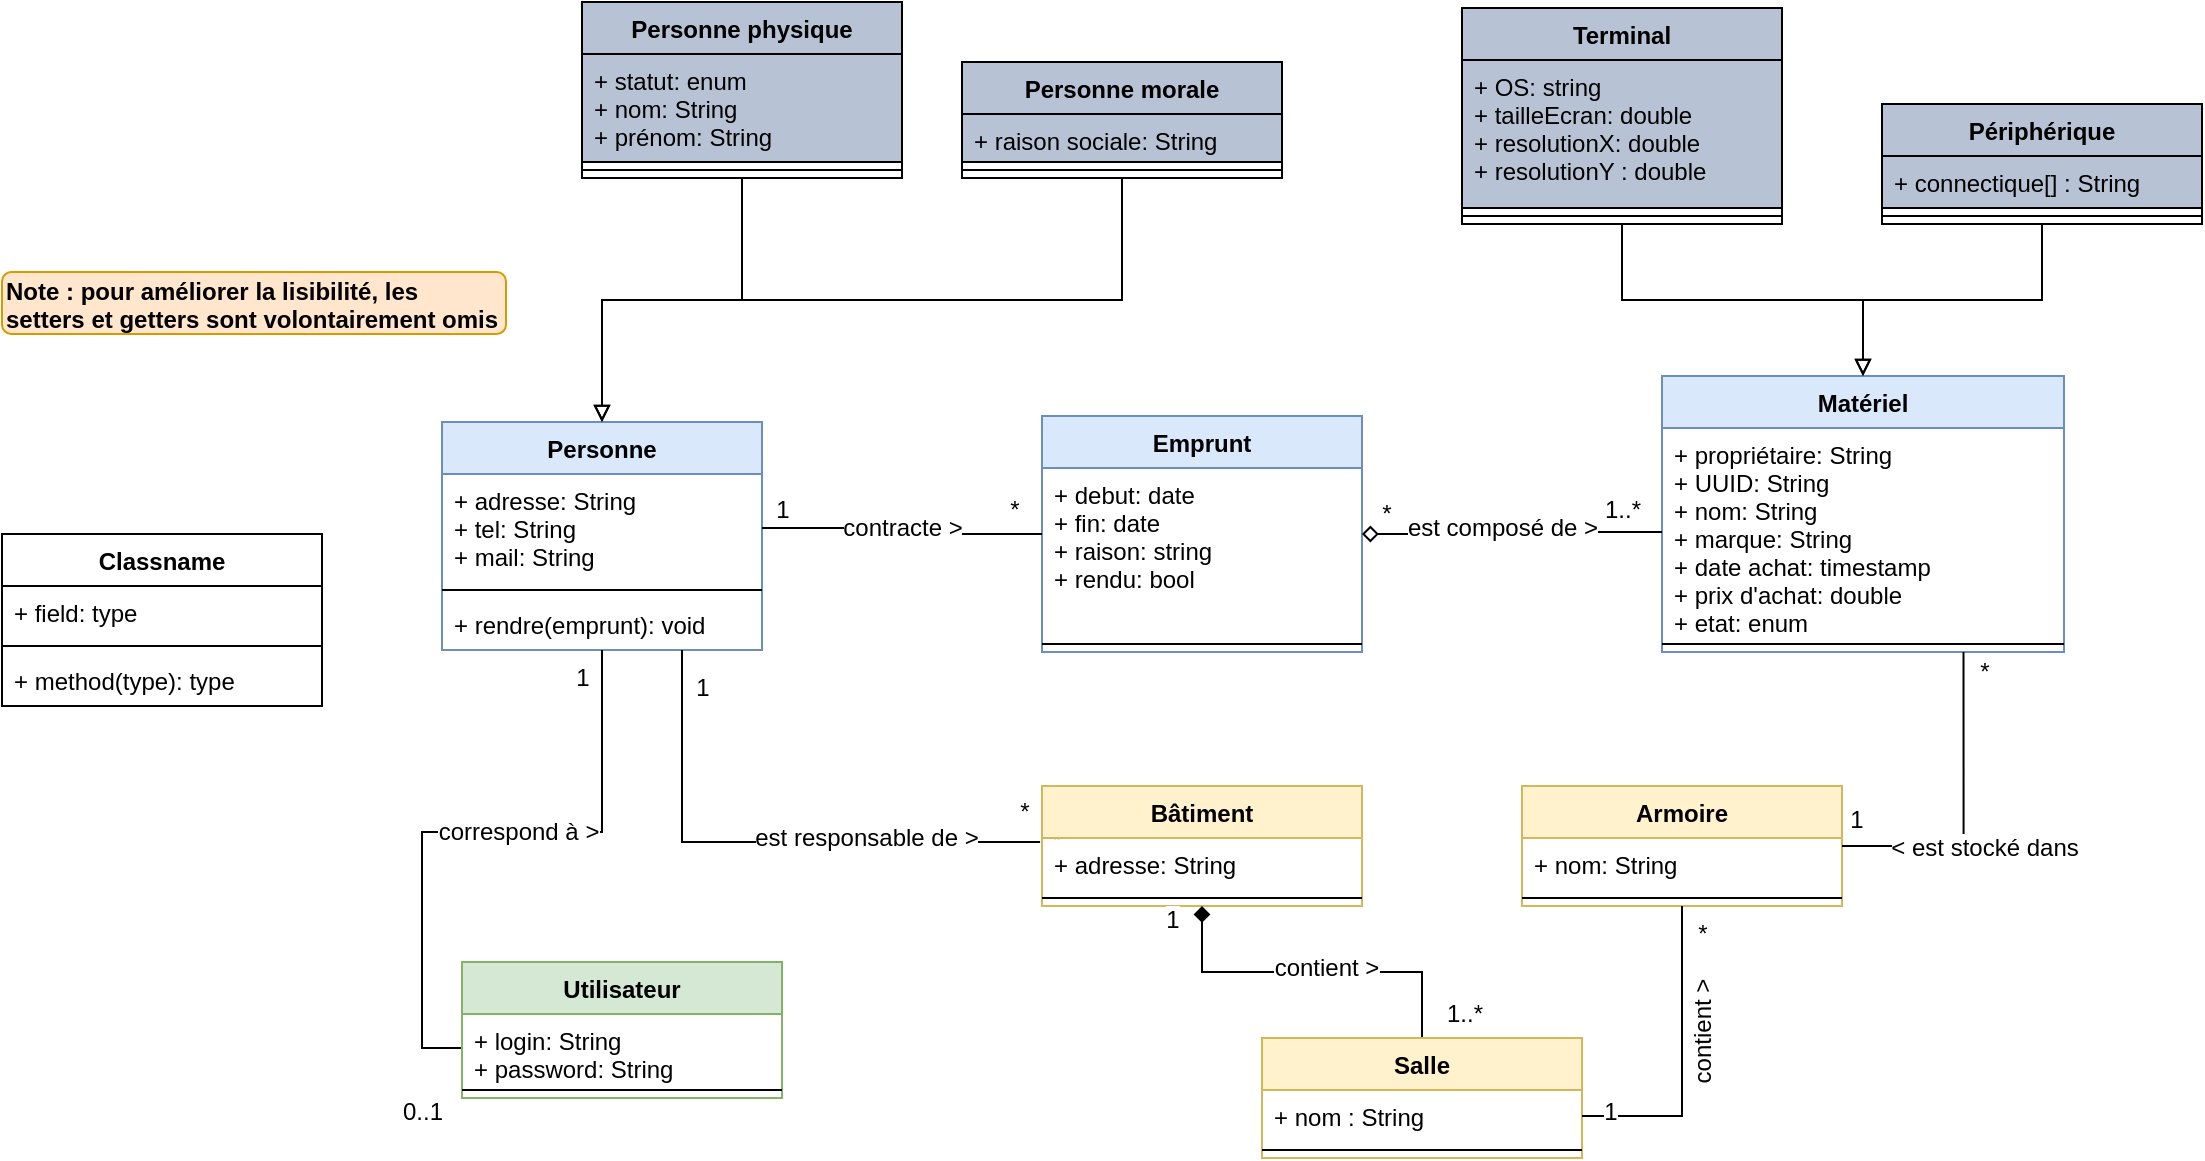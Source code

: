 <mxfile version="10.6.7" type="device"><diagram id="x0E053FqQHSAhw6lzIFT" name="Page-1"><mxGraphModel dx="1017" dy="573" grid="1" gridSize="10" guides="1" tooltips="1" connect="1" arrows="1" fold="1" page="1" pageScale="1" pageWidth="1169" pageHeight="1654" math="0" shadow="0"><root><mxCell id="0"/><mxCell id="1" parent="0"/><mxCell id="Ctonhg0hHAECcXfUXRFm-1" value="Matériel" style="swimlane;fontStyle=1;align=center;verticalAlign=top;childLayout=stackLayout;horizontal=1;startSize=26;horizontalStack=0;resizeParent=1;resizeParentMax=0;resizeLast=0;collapsible=1;marginBottom=0;fillColor=#dae8fc;strokeColor=#6c8ebf;" parent="1" vertex="1"><mxGeometry x="860" y="372" width="201" height="138" as="geometry"/></mxCell><mxCell id="Ctonhg0hHAECcXfUXRFm-2" value="+ propriétaire: String&#10;+ UUID: String&#10;+ nom: String&#10;+ marque: String&#10;+ date achat: timestamp&#10;+ prix d'achat: double&#10;+ etat: enum&#10;" style="text;strokeColor=none;fillColor=none;align=left;verticalAlign=top;spacingLeft=4;spacingRight=4;overflow=hidden;rotatable=0;points=[[0,0.5],[1,0.5]];portConstraint=eastwest;" parent="Ctonhg0hHAECcXfUXRFm-1" vertex="1"><mxGeometry y="26" width="201" height="104" as="geometry"/></mxCell><mxCell id="Ctonhg0hHAECcXfUXRFm-3" value="" style="line;strokeWidth=1;fillColor=none;align=left;verticalAlign=middle;spacingTop=-1;spacingLeft=3;spacingRight=3;rotatable=0;labelPosition=right;points=[];portConstraint=eastwest;" parent="Ctonhg0hHAECcXfUXRFm-1" vertex="1"><mxGeometry y="130" width="201" height="8" as="geometry"/></mxCell><mxCell id="Ctonhg0hHAECcXfUXRFm-5" value="Personne&#10;" style="swimlane;fontStyle=1;align=center;verticalAlign=top;childLayout=stackLayout;horizontal=1;startSize=26;horizontalStack=0;resizeParent=1;resizeParentMax=0;resizeLast=0;collapsible=1;marginBottom=0;fillColor=#dae8fc;strokeColor=#6c8ebf;" parent="1" vertex="1"><mxGeometry x="250" y="395" width="160" height="114" as="geometry"/></mxCell><mxCell id="Ctonhg0hHAECcXfUXRFm-6" value="+ adresse: String&#10;+ tel: String&#10;+ mail: String&#10;" style="text;strokeColor=none;fillColor=none;align=left;verticalAlign=top;spacingLeft=4;spacingRight=4;overflow=hidden;rotatable=0;points=[[0,0.5],[1,0.5]];portConstraint=eastwest;" parent="Ctonhg0hHAECcXfUXRFm-5" vertex="1"><mxGeometry y="26" width="160" height="54" as="geometry"/></mxCell><mxCell id="Ctonhg0hHAECcXfUXRFm-7" value="" style="line;strokeWidth=1;fillColor=none;align=left;verticalAlign=middle;spacingTop=-1;spacingLeft=3;spacingRight=3;rotatable=0;labelPosition=right;points=[];portConstraint=eastwest;" parent="Ctonhg0hHAECcXfUXRFm-5" vertex="1"><mxGeometry y="80" width="160" height="8" as="geometry"/></mxCell><mxCell id="-evaYdAU6xrE1QB1lrmn-7" value="+ rendre(emprunt): void" style="text;strokeColor=none;fillColor=none;align=left;verticalAlign=top;spacingLeft=4;spacingRight=4;overflow=hidden;rotatable=0;points=[[0,0.5],[1,0.5]];portConstraint=eastwest;" vertex="1" parent="Ctonhg0hHAECcXfUXRFm-5"><mxGeometry y="88" width="160" height="26" as="geometry"/></mxCell><mxCell id="3jseCSy2oXOSYUhL9UMa-1" style="edgeStyle=orthogonalEdgeStyle;rounded=0;orthogonalLoop=1;jettySize=auto;html=1;endArrow=block;endFill=0;exitX=0.5;exitY=1;exitDx=0;exitDy=0;" parent="1" source="Ctonhg0hHAECcXfUXRFm-13" target="Ctonhg0hHAECcXfUXRFm-5" edge="1"><mxGeometry relative="1" as="geometry"><mxPoint x="398.833" y="300.833" as="sourcePoint"/></mxGeometry></mxCell><mxCell id="Ctonhg0hHAECcXfUXRFm-9" value="Personne physique" style="swimlane;fontStyle=1;align=center;verticalAlign=top;childLayout=stackLayout;horizontal=1;startSize=26;horizontalStack=0;resizeParent=1;resizeParentMax=0;resizeLast=0;collapsible=1;marginBottom=0;fillColor=#B7C3D4;strokeColor=#000000;" parent="1" vertex="1"><mxGeometry x="320" y="185" width="160" height="88" as="geometry"/></mxCell><mxCell id="Ctonhg0hHAECcXfUXRFm-10" value="+ statut: enum&#10;+ nom: String&#10;+ prénom: String&#10;" style="text;strokeColor=#000000;fillColor=#B7C3D4;align=left;verticalAlign=top;spacingLeft=4;spacingRight=4;overflow=hidden;rotatable=0;points=[[0,0.5],[1,0.5]];portConstraint=eastwest;" parent="Ctonhg0hHAECcXfUXRFm-9" vertex="1"><mxGeometry y="26" width="160" height="54" as="geometry"/></mxCell><mxCell id="Ctonhg0hHAECcXfUXRFm-11" value="" style="line;strokeWidth=1;fillColor=#B7C3D4;align=left;verticalAlign=middle;spacingTop=-1;spacingLeft=3;spacingRight=3;rotatable=0;labelPosition=right;points=[];portConstraint=eastwest;strokeColor=#000000;" parent="Ctonhg0hHAECcXfUXRFm-9" vertex="1"><mxGeometry y="80" width="160" height="8" as="geometry"/></mxCell><mxCell id="3jseCSy2oXOSYUhL9UMa-2" style="edgeStyle=orthogonalEdgeStyle;rounded=0;orthogonalLoop=1;jettySize=auto;html=1;exitX=0.5;exitY=1;exitDx=0;exitDy=0;endArrow=block;endFill=0;" parent="1" source="Ctonhg0hHAECcXfUXRFm-9" target="Ctonhg0hHAECcXfUXRFm-5" edge="1"><mxGeometry relative="1" as="geometry"><mxPoint x="589.667" y="299.167" as="sourcePoint"/></mxGeometry></mxCell><mxCell id="Ctonhg0hHAECcXfUXRFm-13" value="Personne morale&#10;" style="swimlane;fontStyle=1;align=center;verticalAlign=top;childLayout=stackLayout;horizontal=1;startSize=26;horizontalStack=0;resizeParent=1;resizeParentMax=0;resizeLast=0;collapsible=1;marginBottom=0;fillColor=#B7C3D4;strokeColor=#000000;" parent="1" vertex="1"><mxGeometry x="510" y="215" width="160" height="58" as="geometry"/></mxCell><mxCell id="Ctonhg0hHAECcXfUXRFm-14" value="+ raison sociale: String" style="text;strokeColor=#000000;fillColor=#B7C3D4;align=left;verticalAlign=top;spacingLeft=4;spacingRight=4;overflow=hidden;rotatable=0;points=[[0,0.5],[1,0.5]];portConstraint=eastwest;" parent="Ctonhg0hHAECcXfUXRFm-13" vertex="1"><mxGeometry y="26" width="160" height="24" as="geometry"/></mxCell><mxCell id="Ctonhg0hHAECcXfUXRFm-15" value="" style="line;strokeWidth=1;fillColor=#B7C3D4;align=left;verticalAlign=middle;spacingTop=-1;spacingLeft=3;spacingRight=3;rotatable=0;labelPosition=right;points=[];portConstraint=eastwest;strokeColor=#000000;" parent="Ctonhg0hHAECcXfUXRFm-13" vertex="1"><mxGeometry y="50" width="160" height="8" as="geometry"/></mxCell><mxCell id="YCLUlzrgg8QNP4A_F_3D-4" style="edgeStyle=orthogonalEdgeStyle;rounded=0;orthogonalLoop=1;jettySize=auto;html=1;exitX=0.5;exitY=1;exitDx=0;exitDy=0;entryX=0.5;entryY=0;entryDx=0;entryDy=0;endArrow=block;endFill=0;" parent="1" source="Ctonhg0hHAECcXfUXRFm-21" target="Ctonhg0hHAECcXfUXRFm-1" edge="1"><mxGeometry relative="1" as="geometry"/></mxCell><mxCell id="Ctonhg0hHAECcXfUXRFm-21" value="Périphérique&#10;" style="swimlane;fontStyle=1;align=center;verticalAlign=top;childLayout=stackLayout;horizontal=1;startSize=26;horizontalStack=0;resizeParent=1;resizeParentMax=0;resizeLast=0;collapsible=1;marginBottom=0;fillColor=#B7C3D4;strokeColor=#000000;" parent="1" vertex="1"><mxGeometry x="970" y="236" width="160" height="60" as="geometry"/></mxCell><mxCell id="Ctonhg0hHAECcXfUXRFm-22" value="+ connectique[] : String" style="text;strokeColor=#000000;fillColor=#B7C3D4;align=left;verticalAlign=top;spacingLeft=4;spacingRight=4;overflow=hidden;rotatable=0;points=[[0,0.5],[1,0.5]];portConstraint=eastwest;" parent="Ctonhg0hHAECcXfUXRFm-21" vertex="1"><mxGeometry y="26" width="160" height="26" as="geometry"/></mxCell><mxCell id="Ctonhg0hHAECcXfUXRFm-23" value="" style="line;strokeWidth=1;fillColor=#B7C3D4;align=left;verticalAlign=middle;spacingTop=-1;spacingLeft=3;spacingRight=3;rotatable=0;labelPosition=right;points=[];portConstraint=eastwest;strokeColor=#000000;" parent="Ctonhg0hHAECcXfUXRFm-21" vertex="1"><mxGeometry y="52" width="160" height="8" as="geometry"/></mxCell><mxCell id="3jseCSy2oXOSYUhL9UMa-15" style="edgeStyle=orthogonalEdgeStyle;rounded=0;orthogonalLoop=1;jettySize=auto;html=1;exitX=-0.006;exitY=0.077;exitDx=0;exitDy=0;entryX=0.75;entryY=1;entryDx=0;entryDy=0;endArrow=none;endFill=0;exitPerimeter=0;" parent="1" source="Ctonhg0hHAECcXfUXRFm-26" target="Ctonhg0hHAECcXfUXRFm-5" edge="1"><mxGeometry relative="1" as="geometry"/></mxCell><mxCell id="3jseCSy2oXOSYUhL9UMa-31" value="*" style="text;html=1;resizable=0;points=[];align=center;verticalAlign=middle;labelBackgroundColor=#ffffff;" parent="3jseCSy2oXOSYUhL9UMa-15" vertex="1" connectable="0"><mxGeometry x="-0.9" y="12" relative="1" as="geometry"><mxPoint x="22" y="-13" as="offset"/></mxGeometry></mxCell><mxCell id="3jseCSy2oXOSYUhL9UMa-32" value="1" style="text;html=1;resizable=0;points=[];align=center;verticalAlign=middle;labelBackgroundColor=#ffffff;" parent="3jseCSy2oXOSYUhL9UMa-15" vertex="1" connectable="0"><mxGeometry x="0.979" y="-2" relative="1" as="geometry"><mxPoint x="8" y="16" as="offset"/></mxGeometry></mxCell><mxCell id="YCLUlzrgg8QNP4A_F_3D-5" value="est responsable de &amp;gt;" style="text;html=1;resizable=0;points=[];align=center;verticalAlign=middle;labelBackgroundColor=#ffffff;" parent="3jseCSy2oXOSYUhL9UMa-15" vertex="1" connectable="0"><mxGeometry x="-0.11" y="-2" relative="1" as="geometry"><mxPoint x="35" as="offset"/></mxGeometry></mxCell><mxCell id="YCLUlzrgg8QNP4A_F_3D-7" value="*" style="text;html=1;resizable=0;points=[];align=center;verticalAlign=middle;labelBackgroundColor=#ffffff;" parent="3jseCSy2oXOSYUhL9UMa-15" vertex="1" connectable="0"><mxGeometry x="-0.934" y="2" relative="1" as="geometry"><mxPoint x="1" y="-17" as="offset"/></mxGeometry></mxCell><mxCell id="Ctonhg0hHAECcXfUXRFm-25" value="Bâtiment&#10;" style="swimlane;fontStyle=1;align=center;verticalAlign=top;childLayout=stackLayout;horizontal=1;startSize=26;horizontalStack=0;resizeParent=1;resizeParentMax=0;resizeLast=0;collapsible=1;marginBottom=0;fillColor=#fff2cc;strokeColor=#d6b656;" parent="1" vertex="1"><mxGeometry x="550" y="577" width="160" height="60" as="geometry"/></mxCell><mxCell id="Ctonhg0hHAECcXfUXRFm-26" value="+ adresse: String&#10;" style="text;strokeColor=none;fillColor=none;align=left;verticalAlign=top;spacingLeft=4;spacingRight=4;overflow=hidden;rotatable=0;points=[[0,0.5],[1,0.5]];portConstraint=eastwest;" parent="Ctonhg0hHAECcXfUXRFm-25" vertex="1"><mxGeometry y="26" width="160" height="26" as="geometry"/></mxCell><mxCell id="Ctonhg0hHAECcXfUXRFm-27" value="" style="line;strokeWidth=1;fillColor=none;align=left;verticalAlign=middle;spacingTop=-1;spacingLeft=3;spacingRight=3;rotatable=0;labelPosition=right;points=[];portConstraint=eastwest;" parent="Ctonhg0hHAECcXfUXRFm-25" vertex="1"><mxGeometry y="52" width="160" height="8" as="geometry"/></mxCell><mxCell id="3jseCSy2oXOSYUhL9UMa-11" style="edgeStyle=orthogonalEdgeStyle;rounded=0;orthogonalLoop=1;jettySize=auto;html=1;exitX=0.5;exitY=0;exitDx=0;exitDy=0;endArrow=diamond;endFill=1;startArrow=none;startFill=0;" parent="1" source="Ctonhg0hHAECcXfUXRFm-29" target="Ctonhg0hHAECcXfUXRFm-25" edge="1"><mxGeometry relative="1" as="geometry"/></mxCell><mxCell id="3jseCSy2oXOSYUhL9UMa-23" value="1..*" style="text;html=1;resizable=0;points=[];align=center;verticalAlign=middle;labelBackgroundColor=#ffffff;" parent="3jseCSy2oXOSYUhL9UMa-11" vertex="1" connectable="0"><mxGeometry x="-0.805" y="1" relative="1" as="geometry"><mxPoint x="21.5" y="5" as="offset"/></mxGeometry></mxCell><mxCell id="3jseCSy2oXOSYUhL9UMa-24" value="1" style="text;html=1;resizable=0;points=[];align=center;verticalAlign=middle;labelBackgroundColor=#ffffff;" parent="3jseCSy2oXOSYUhL9UMa-11" vertex="1" connectable="0"><mxGeometry x="0.756" y="2" relative="1" as="geometry"><mxPoint x="-13" y="-14.5" as="offset"/></mxGeometry></mxCell><mxCell id="3jseCSy2oXOSYUhL9UMa-35" value="contient &amp;gt;" style="text;html=1;resizable=0;points=[];align=center;verticalAlign=middle;labelBackgroundColor=#ffffff;" parent="3jseCSy2oXOSYUhL9UMa-11" vertex="1" connectable="0"><mxGeometry x="-0.072" y="-1" relative="1" as="geometry"><mxPoint y="-1" as="offset"/></mxGeometry></mxCell><mxCell id="Ctonhg0hHAECcXfUXRFm-29" value="Salle&#10;" style="swimlane;fontStyle=1;align=center;verticalAlign=top;childLayout=stackLayout;horizontal=1;startSize=26;horizontalStack=0;resizeParent=1;resizeParentMax=0;resizeLast=0;collapsible=1;marginBottom=0;fillColor=#fff2cc;strokeColor=#d6b656;" parent="1" vertex="1"><mxGeometry x="660" y="703" width="160" height="60" as="geometry"/></mxCell><mxCell id="Ctonhg0hHAECcXfUXRFm-30" value="+ nom : String" style="text;strokeColor=none;fillColor=none;align=left;verticalAlign=top;spacingLeft=4;spacingRight=4;overflow=hidden;rotatable=0;points=[[0,0.5],[1,0.5]];portConstraint=eastwest;" parent="Ctonhg0hHAECcXfUXRFm-29" vertex="1"><mxGeometry y="26" width="160" height="26" as="geometry"/></mxCell><mxCell id="Ctonhg0hHAECcXfUXRFm-31" value="" style="line;strokeWidth=1;fillColor=none;align=left;verticalAlign=middle;spacingTop=-1;spacingLeft=3;spacingRight=3;rotatable=0;labelPosition=right;points=[];portConstraint=eastwest;" parent="Ctonhg0hHAECcXfUXRFm-29" vertex="1"><mxGeometry y="52" width="160" height="8" as="geometry"/></mxCell><mxCell id="Ctonhg0hHAECcXfUXRFm-33" value="Armoire" style="swimlane;fontStyle=1;align=center;verticalAlign=top;childLayout=stackLayout;horizontal=1;startSize=26;horizontalStack=0;resizeParent=1;resizeParentMax=0;resizeLast=0;collapsible=1;marginBottom=0;fillColor=#fff2cc;strokeColor=#d6b656;" parent="1" vertex="1"><mxGeometry x="790" y="577" width="160" height="60" as="geometry"/></mxCell><mxCell id="Ctonhg0hHAECcXfUXRFm-34" value="+ nom: String" style="text;strokeColor=none;fillColor=none;align=left;verticalAlign=top;spacingLeft=4;spacingRight=4;overflow=hidden;rotatable=0;points=[[0,0.5],[1,0.5]];portConstraint=eastwest;" parent="Ctonhg0hHAECcXfUXRFm-33" vertex="1"><mxGeometry y="26" width="160" height="26" as="geometry"/></mxCell><mxCell id="Ctonhg0hHAECcXfUXRFm-35" value="" style="line;strokeWidth=1;fillColor=none;align=left;verticalAlign=middle;spacingTop=-1;spacingLeft=3;spacingRight=3;rotatable=0;labelPosition=right;points=[];portConstraint=eastwest;" parent="Ctonhg0hHAECcXfUXRFm-33" vertex="1"><mxGeometry y="52" width="160" height="8" as="geometry"/></mxCell><mxCell id="Ctonhg0hHAECcXfUXRFm-43" value="Emprunt" style="swimlane;fontStyle=1;align=center;verticalAlign=top;childLayout=stackLayout;horizontal=1;startSize=26;horizontalStack=0;resizeParent=1;resizeParentMax=0;resizeLast=0;collapsible=1;marginBottom=0;fillColor=#dae8fc;strokeColor=#6c8ebf;" parent="1" vertex="1"><mxGeometry x="550" y="392" width="160" height="118" as="geometry"/></mxCell><mxCell id="Ctonhg0hHAECcXfUXRFm-44" value="+ debut: date&#10;+ fin: date&#10;+ raison: string&#10;+ rendu: bool&#10;" style="text;strokeColor=none;fillColor=none;align=left;verticalAlign=top;spacingLeft=4;spacingRight=4;overflow=hidden;rotatable=0;points=[[0,0.5],[1,0.5]];portConstraint=eastwest;" parent="Ctonhg0hHAECcXfUXRFm-43" vertex="1"><mxGeometry y="26" width="160" height="84" as="geometry"/></mxCell><mxCell id="Ctonhg0hHAECcXfUXRFm-45" value="" style="line;strokeWidth=1;fillColor=none;align=left;verticalAlign=middle;spacingTop=-1;spacingLeft=3;spacingRight=3;rotatable=0;labelPosition=right;points=[];portConstraint=eastwest;" parent="Ctonhg0hHAECcXfUXRFm-43" vertex="1"><mxGeometry y="110" width="160" height="8" as="geometry"/></mxCell><mxCell id="3jseCSy2oXOSYUhL9UMa-37" style="edgeStyle=orthogonalEdgeStyle;rounded=0;orthogonalLoop=1;jettySize=auto;html=1;exitX=0;exitY=0.5;exitDx=0;exitDy=0;endArrow=none;endFill=0;" parent="1" source="Ctonhg0hHAECcXfUXRFm-51" target="Ctonhg0hHAECcXfUXRFm-5" edge="1"><mxGeometry relative="1" as="geometry"/></mxCell><mxCell id="3jseCSy2oXOSYUhL9UMa-38" value="0..1" style="text;html=1;resizable=0;points=[];align=center;verticalAlign=middle;labelBackgroundColor=#ffffff;" parent="3jseCSy2oXOSYUhL9UMa-37" vertex="1" connectable="0"><mxGeometry x="0.461" y="63" relative="1" as="geometry"><mxPoint x="-27" y="147" as="offset"/></mxGeometry></mxCell><mxCell id="3jseCSy2oXOSYUhL9UMa-39" value="1" style="text;html=1;resizable=0;points=[];align=center;verticalAlign=middle;labelBackgroundColor=#ffffff;" parent="3jseCSy2oXOSYUhL9UMa-37" vertex="1" connectable="0"><mxGeometry x="0.818" y="2" relative="1" as="geometry"><mxPoint x="-8" y="-14" as="offset"/></mxGeometry></mxCell><mxCell id="3jseCSy2oXOSYUhL9UMa-40" value="correspond à &amp;gt;&lt;br&gt;" style="text;html=1;resizable=0;points=[];align=center;verticalAlign=middle;labelBackgroundColor=#ffffff;" parent="3jseCSy2oXOSYUhL9UMa-37" vertex="1" connectable="0"><mxGeometry x="0.01" y="-1" relative="1" as="geometry"><mxPoint x="20" y="-1" as="offset"/></mxGeometry></mxCell><mxCell id="Ctonhg0hHAECcXfUXRFm-50" value="Utilisateur" style="swimlane;fontStyle=1;align=center;verticalAlign=top;childLayout=stackLayout;horizontal=1;startSize=26;horizontalStack=0;resizeParent=1;resizeParentMax=0;resizeLast=0;collapsible=1;marginBottom=0;fillColor=#d5e8d4;strokeColor=#82b366;" parent="1" vertex="1"><mxGeometry x="260" y="665" width="160" height="68" as="geometry"/></mxCell><mxCell id="Ctonhg0hHAECcXfUXRFm-51" value="+ login: String&#10;+ password: String&#10;" style="text;strokeColor=none;fillColor=none;align=left;verticalAlign=top;spacingLeft=4;spacingRight=4;overflow=hidden;rotatable=0;points=[[0,0.5],[1,0.5]];portConstraint=eastwest;" parent="Ctonhg0hHAECcXfUXRFm-50" vertex="1"><mxGeometry y="26" width="160" height="34" as="geometry"/></mxCell><mxCell id="Ctonhg0hHAECcXfUXRFm-52" value="" style="line;strokeWidth=1;fillColor=none;align=left;verticalAlign=middle;spacingTop=-1;spacingLeft=3;spacingRight=3;rotatable=0;labelPosition=right;points=[];portConstraint=eastwest;" parent="Ctonhg0hHAECcXfUXRFm-50" vertex="1"><mxGeometry y="60" width="160" height="8" as="geometry"/></mxCell><mxCell id="3jseCSy2oXOSYUhL9UMa-5" style="edgeStyle=orthogonalEdgeStyle;rounded=0;orthogonalLoop=1;jettySize=auto;html=1;exitX=1;exitY=0.5;exitDx=0;exitDy=0;endArrow=none;endFill=0;" parent="1" source="Ctonhg0hHAECcXfUXRFm-30" target="Ctonhg0hHAECcXfUXRFm-33" edge="1"><mxGeometry relative="1" as="geometry"/></mxCell><mxCell id="3jseCSy2oXOSYUhL9UMa-25" value="1" style="text;html=1;resizable=0;points=[];align=center;verticalAlign=middle;labelBackgroundColor=#ffffff;" parent="3jseCSy2oXOSYUhL9UMa-5" vertex="1" connectable="0"><mxGeometry x="-0.779" y="-7" relative="1" as="geometry"><mxPoint x="-3" y="-9.5" as="offset"/></mxGeometry></mxCell><mxCell id="3jseCSy2oXOSYUhL9UMa-26" value="*" style="text;html=1;resizable=0;points=[];align=center;verticalAlign=middle;labelBackgroundColor=#ffffff;" parent="3jseCSy2oXOSYUhL9UMa-5" vertex="1" connectable="0"><mxGeometry x="0.887" y="-1" relative="1" as="geometry"><mxPoint x="9" y="4.5" as="offset"/></mxGeometry></mxCell><mxCell id="3jseCSy2oXOSYUhL9UMa-36" value="contient &amp;gt;" style="text;html=1;resizable=0;points=[];align=center;verticalAlign=middle;labelBackgroundColor=#ffffff;horizontal=0;" parent="3jseCSy2oXOSYUhL9UMa-5" vertex="1" connectable="0"><mxGeometry x="0.307" y="-2" relative="1" as="geometry"><mxPoint x="8" y="9.5" as="offset"/></mxGeometry></mxCell><mxCell id="3jseCSy2oXOSYUhL9UMa-8" style="edgeStyle=orthogonalEdgeStyle;rounded=0;orthogonalLoop=1;jettySize=auto;html=1;exitX=1;exitY=0.5;exitDx=0;exitDy=0;endArrow=none;endFill=0;" parent="1" source="Ctonhg0hHAECcXfUXRFm-6" target="Ctonhg0hHAECcXfUXRFm-43" edge="1"><mxGeometry relative="1" as="geometry"/></mxCell><mxCell id="3jseCSy2oXOSYUhL9UMa-17" value="*" style="text;html=1;resizable=0;points=[];align=center;verticalAlign=middle;labelBackgroundColor=#ffffff;" parent="3jseCSy2oXOSYUhL9UMa-8" vertex="1" connectable="0"><mxGeometry x="0.797" y="-1" relative="1" as="geometry"><mxPoint x="0.5" y="-13.5" as="offset"/></mxGeometry></mxCell><mxCell id="3jseCSy2oXOSYUhL9UMa-18" value="1" style="text;html=1;resizable=0;points=[];align=center;verticalAlign=middle;labelBackgroundColor=#ffffff;" parent="3jseCSy2oXOSYUhL9UMa-8" vertex="1" connectable="0"><mxGeometry x="-0.191" y="43" relative="1" as="geometry"><mxPoint x="-48" y="34" as="offset"/></mxGeometry></mxCell><mxCell id="3jseCSy2oXOSYUhL9UMa-30" value="contracte &amp;gt;" style="text;html=1;resizable=0;points=[];align=center;verticalAlign=middle;labelBackgroundColor=#ffffff;" parent="3jseCSy2oXOSYUhL9UMa-8" vertex="1" connectable="0"><mxGeometry x="0.803" y="-47" relative="1" as="geometry"><mxPoint x="-56" y="-50" as="offset"/></mxGeometry></mxCell><mxCell id="3jseCSy2oXOSYUhL9UMa-9" style="edgeStyle=orthogonalEdgeStyle;rounded=0;orthogonalLoop=1;jettySize=auto;html=1;exitX=0;exitY=0.5;exitDx=0;exitDy=0;endArrow=diamond;endFill=0;startArrow=none;startFill=0;" parent="1" source="Ctonhg0hHAECcXfUXRFm-2" target="Ctonhg0hHAECcXfUXRFm-43" edge="1"><mxGeometry relative="1" as="geometry"/></mxCell><mxCell id="3jseCSy2oXOSYUhL9UMa-13" value="*" style="text;html=1;resizable=0;points=[];align=center;verticalAlign=middle;labelBackgroundColor=#ffffff;" parent="3jseCSy2oXOSYUhL9UMa-9" vertex="1" connectable="0"><mxGeometry x="0.775" y="-1" relative="1" as="geometry"><mxPoint x="-5.5" y="-9" as="offset"/></mxGeometry></mxCell><mxCell id="3jseCSy2oXOSYUhL9UMa-14" value="1..*" style="text;html=1;resizable=0;points=[];align=center;verticalAlign=middle;labelBackgroundColor=#ffffff;" parent="3jseCSy2oXOSYUhL9UMa-9" vertex="1" connectable="0"><mxGeometry x="-0.762" y="-2" relative="1" as="geometry"><mxPoint x="-2" y="-9" as="offset"/></mxGeometry></mxCell><mxCell id="3jseCSy2oXOSYUhL9UMa-29" value="est composé de &amp;gt;" style="text;html=1;resizable=0;points=[];align=center;verticalAlign=middle;labelBackgroundColor=#ffffff;" parent="3jseCSy2oXOSYUhL9UMa-9" vertex="1" connectable="0"><mxGeometry x="0.266" y="2" relative="1" as="geometry"><mxPoint x="14" y="-5" as="offset"/></mxGeometry></mxCell><mxCell id="3jseCSy2oXOSYUhL9UMa-10" style="edgeStyle=orthogonalEdgeStyle;rounded=0;orthogonalLoop=1;jettySize=auto;html=1;exitX=0.75;exitY=1;exitDx=0;exitDy=0;endArrow=none;endFill=0;entryX=1;entryY=0.5;entryDx=0;entryDy=0;" parent="1" source="Ctonhg0hHAECcXfUXRFm-1" target="Ctonhg0hHAECcXfUXRFm-33" edge="1"><mxGeometry relative="1" as="geometry"/></mxCell><mxCell id="3jseCSy2oXOSYUhL9UMa-19" value="1" style="text;html=1;resizable=0;points=[];align=center;verticalAlign=middle;labelBackgroundColor=#ffffff;" parent="3jseCSy2oXOSYUhL9UMa-10" vertex="1" connectable="0"><mxGeometry x="0.927" y="-1" relative="1" as="geometry"><mxPoint x="1" y="-12.5" as="offset"/></mxGeometry></mxCell><mxCell id="3jseCSy2oXOSYUhL9UMa-22" value="*" style="text;html=1;resizable=0;points=[];align=center;verticalAlign=middle;labelBackgroundColor=#ffffff;" parent="3jseCSy2oXOSYUhL9UMa-10" vertex="1" connectable="0"><mxGeometry x="-0.678" y="9" relative="1" as="geometry"><mxPoint x="0.5" y="-15.5" as="offset"/></mxGeometry></mxCell><mxCell id="3jseCSy2oXOSYUhL9UMa-34" value="&amp;lt; est stocké dans" style="text;html=1;resizable=0;points=[];align=center;verticalAlign=middle;labelBackgroundColor=#ffffff;" parent="3jseCSy2oXOSYUhL9UMa-10" vertex="1" connectable="0"><mxGeometry x="0.018" y="-2" relative="1" as="geometry"><mxPoint x="11.5" y="17" as="offset"/></mxGeometry></mxCell><mxCell id="YCLUlzrgg8QNP4A_F_3D-3" style="edgeStyle=orthogonalEdgeStyle;rounded=0;orthogonalLoop=1;jettySize=auto;html=1;exitX=0.5;exitY=1;exitDx=0;exitDy=0;entryX=0.5;entryY=0;entryDx=0;entryDy=0;endArrow=block;endFill=0;" parent="1" source="Ctonhg0hHAECcXfUXRFm-17" target="Ctonhg0hHAECcXfUXRFm-1" edge="1"><mxGeometry relative="1" as="geometry"/></mxCell><mxCell id="Ctonhg0hHAECcXfUXRFm-17" value="Terminal" style="swimlane;fontStyle=1;align=center;verticalAlign=top;childLayout=stackLayout;horizontal=1;startSize=26;horizontalStack=0;resizeParent=1;resizeParentMax=0;resizeLast=0;collapsible=1;marginBottom=0;fillColor=#B7C3D4;strokeColor=#000000;" parent="1" vertex="1"><mxGeometry x="760" y="188" width="160" height="108" as="geometry"/></mxCell><mxCell id="Ctonhg0hHAECcXfUXRFm-18" value="+ OS: string&#10;+ tailleEcran: double&#10;+ resolutionX: double&#10;+ resolutionY : double&#10;" style="text;strokeColor=#000000;fillColor=#B7C3D4;align=left;verticalAlign=top;spacingLeft=4;spacingRight=4;overflow=hidden;rotatable=0;points=[[0,0.5],[1,0.5]];portConstraint=eastwest;" parent="Ctonhg0hHAECcXfUXRFm-17" vertex="1"><mxGeometry y="26" width="160" height="74" as="geometry"/></mxCell><mxCell id="Ctonhg0hHAECcXfUXRFm-19" value="" style="line;strokeWidth=1;fillColor=#B7C3D4;align=left;verticalAlign=middle;spacingTop=-1;spacingLeft=3;spacingRight=3;rotatable=0;labelPosition=right;points=[];portConstraint=eastwest;strokeColor=#000000;" parent="Ctonhg0hHAECcXfUXRFm-17" vertex="1"><mxGeometry y="100" width="160" height="8" as="geometry"/></mxCell><mxCell id="YCLUlzrgg8QNP4A_F_3D-6" value="Note : pour améliorer la lisibilité, les&lt;br&gt;setters et getters sont volontairement omis&lt;br&gt;" style="text;html=1;resizable=0;points=[];autosize=1;align=left;verticalAlign=top;spacingTop=-4;rounded=1;fontStyle=1;fillColor=#ffe6cc;strokeColor=#d79b00;glass=0;perimeterSpacing=0;" parent="1" vertex="1"><mxGeometry x="30" y="320" width="252" height="31" as="geometry"/></mxCell><mxCell id="-evaYdAU6xrE1QB1lrmn-3" value="Classname" style="swimlane;fontStyle=1;align=center;verticalAlign=top;childLayout=stackLayout;horizontal=1;startSize=26;horizontalStack=0;resizeParent=1;resizeParentMax=0;resizeLast=0;collapsible=1;marginBottom=0;" vertex="1" parent="1"><mxGeometry x="30" y="451" width="160" height="86" as="geometry"/></mxCell><mxCell id="-evaYdAU6xrE1QB1lrmn-4" value="+ field: type" style="text;strokeColor=none;fillColor=none;align=left;verticalAlign=top;spacingLeft=4;spacingRight=4;overflow=hidden;rotatable=0;points=[[0,0.5],[1,0.5]];portConstraint=eastwest;" vertex="1" parent="-evaYdAU6xrE1QB1lrmn-3"><mxGeometry y="26" width="160" height="26" as="geometry"/></mxCell><mxCell id="-evaYdAU6xrE1QB1lrmn-5" value="" style="line;strokeWidth=1;fillColor=none;align=left;verticalAlign=middle;spacingTop=-1;spacingLeft=3;spacingRight=3;rotatable=0;labelPosition=right;points=[];portConstraint=eastwest;" vertex="1" parent="-evaYdAU6xrE1QB1lrmn-3"><mxGeometry y="52" width="160" height="8" as="geometry"/></mxCell><mxCell id="-evaYdAU6xrE1QB1lrmn-6" value="+ method(type): type" style="text;strokeColor=none;fillColor=none;align=left;verticalAlign=top;spacingLeft=4;spacingRight=4;overflow=hidden;rotatable=0;points=[[0,0.5],[1,0.5]];portConstraint=eastwest;" vertex="1" parent="-evaYdAU6xrE1QB1lrmn-3"><mxGeometry y="60" width="160" height="26" as="geometry"/></mxCell></root></mxGraphModel></diagram></mxfile>
